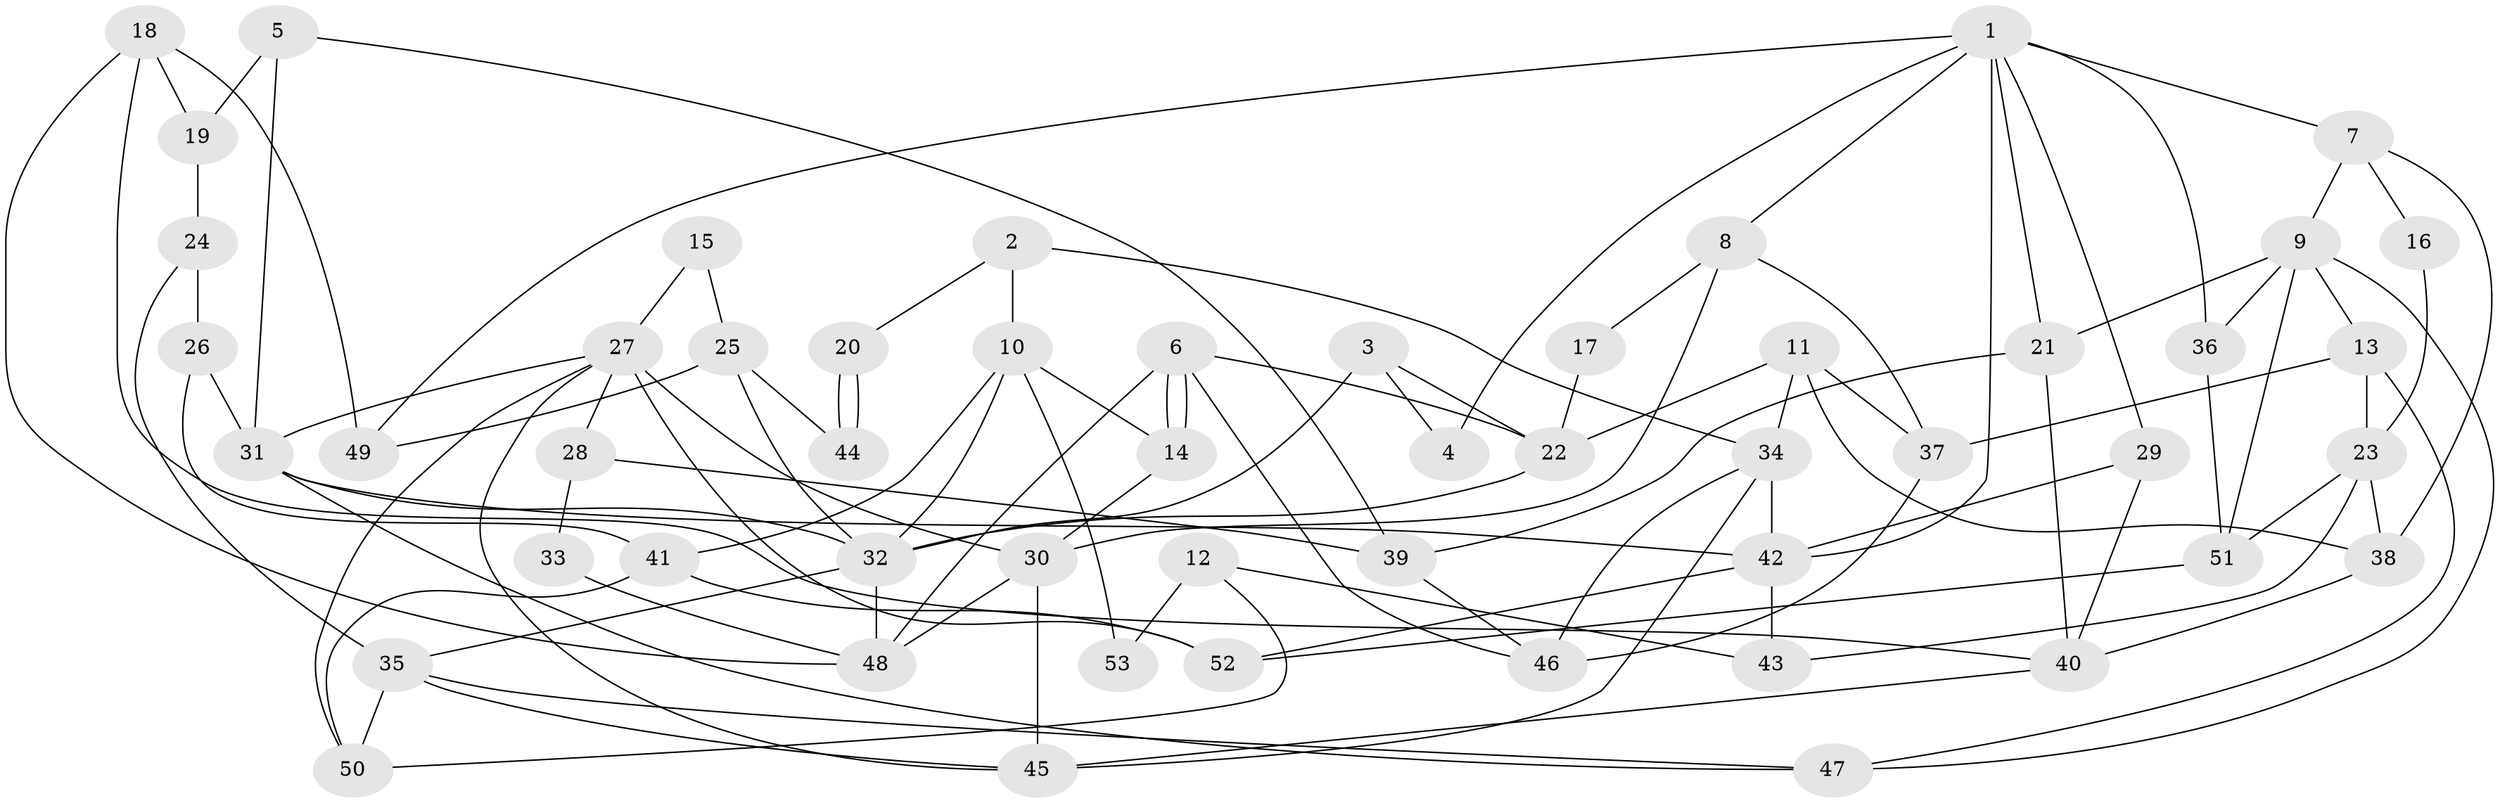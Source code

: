 // coarse degree distribution, {3: 0.22727272727272727, 6: 0.13636363636363635, 4: 0.2727272727272727, 11: 0.045454545454545456, 8: 0.09090909090909091, 5: 0.13636363636363635, 2: 0.045454545454545456, 7: 0.045454545454545456}
// Generated by graph-tools (version 1.1) at 2025/37/03/04/25 23:37:03]
// undirected, 53 vertices, 106 edges
graph export_dot {
  node [color=gray90,style=filled];
  1;
  2;
  3;
  4;
  5;
  6;
  7;
  8;
  9;
  10;
  11;
  12;
  13;
  14;
  15;
  16;
  17;
  18;
  19;
  20;
  21;
  22;
  23;
  24;
  25;
  26;
  27;
  28;
  29;
  30;
  31;
  32;
  33;
  34;
  35;
  36;
  37;
  38;
  39;
  40;
  41;
  42;
  43;
  44;
  45;
  46;
  47;
  48;
  49;
  50;
  51;
  52;
  53;
  1 -- 21;
  1 -- 7;
  1 -- 4;
  1 -- 8;
  1 -- 29;
  1 -- 36;
  1 -- 42;
  1 -- 49;
  2 -- 10;
  2 -- 34;
  2 -- 20;
  3 -- 32;
  3 -- 22;
  3 -- 4;
  5 -- 19;
  5 -- 31;
  5 -- 39;
  6 -- 14;
  6 -- 14;
  6 -- 22;
  6 -- 46;
  6 -- 48;
  7 -- 9;
  7 -- 38;
  7 -- 16;
  8 -- 30;
  8 -- 17;
  8 -- 37;
  9 -- 51;
  9 -- 47;
  9 -- 13;
  9 -- 21;
  9 -- 36;
  10 -- 41;
  10 -- 32;
  10 -- 14;
  10 -- 53;
  11 -- 37;
  11 -- 38;
  11 -- 22;
  11 -- 34;
  12 -- 43;
  12 -- 50;
  12 -- 53;
  13 -- 37;
  13 -- 23;
  13 -- 47;
  14 -- 30;
  15 -- 25;
  15 -- 27;
  16 -- 23;
  17 -- 22;
  18 -- 48;
  18 -- 40;
  18 -- 19;
  18 -- 49;
  19 -- 24;
  20 -- 44;
  20 -- 44;
  21 -- 39;
  21 -- 40;
  22 -- 32;
  23 -- 51;
  23 -- 38;
  23 -- 43;
  24 -- 26;
  24 -- 35;
  25 -- 32;
  25 -- 49;
  25 -- 44;
  26 -- 41;
  26 -- 31;
  27 -- 30;
  27 -- 45;
  27 -- 28;
  27 -- 31;
  27 -- 50;
  27 -- 52;
  28 -- 39;
  28 -- 33;
  29 -- 42;
  29 -- 40;
  30 -- 48;
  30 -- 45;
  31 -- 42;
  31 -- 32;
  31 -- 47;
  32 -- 35;
  32 -- 48;
  33 -- 48;
  34 -- 45;
  34 -- 42;
  34 -- 46;
  35 -- 47;
  35 -- 45;
  35 -- 50;
  36 -- 51;
  37 -- 46;
  38 -- 40;
  39 -- 46;
  40 -- 45;
  41 -- 52;
  41 -- 50;
  42 -- 43;
  42 -- 52;
  51 -- 52;
}
